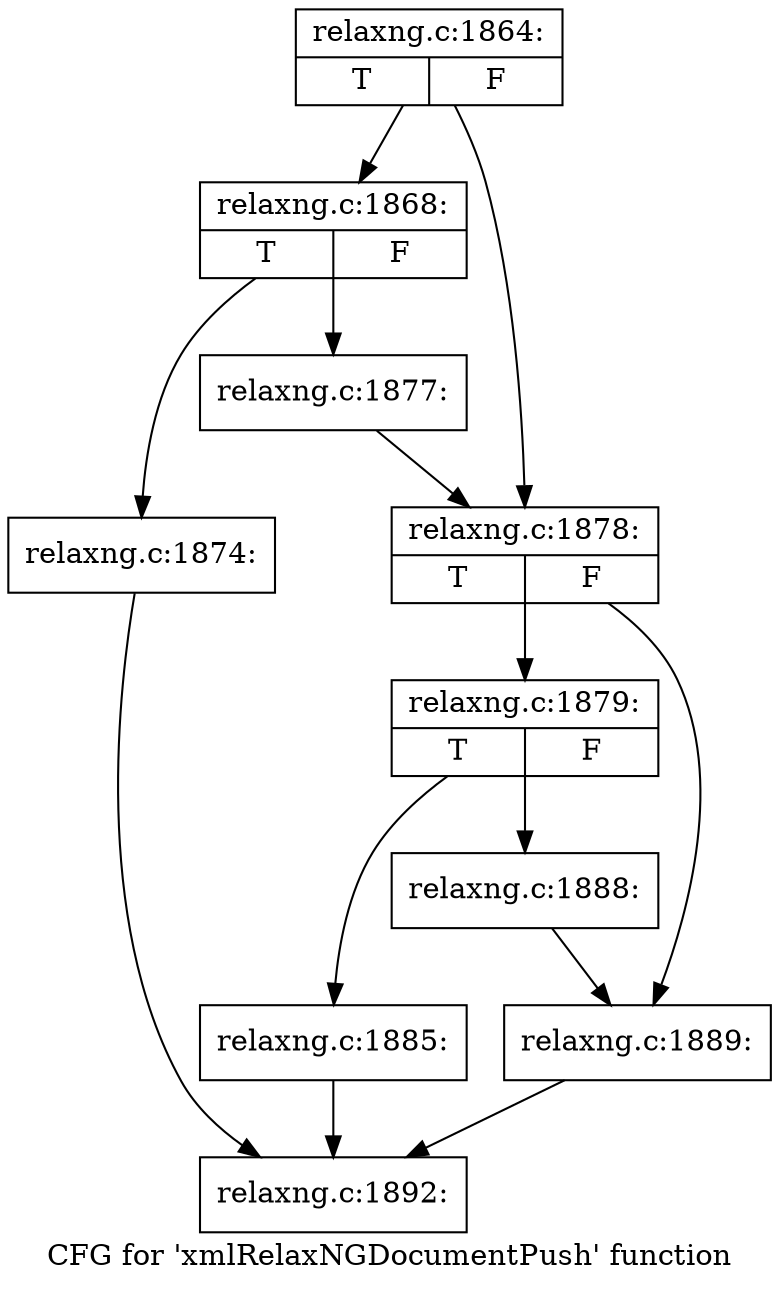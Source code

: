 digraph "CFG for 'xmlRelaxNGDocumentPush' function" {
	label="CFG for 'xmlRelaxNGDocumentPush' function";

	Node0x3bd7220 [shape=record,label="{relaxng.c:1864:|{<s0>T|<s1>F}}"];
	Node0x3bd7220 -> Node0x3bcee50;
	Node0x3bd7220 -> Node0x3bceea0;
	Node0x3bcee50 [shape=record,label="{relaxng.c:1868:|{<s0>T|<s1>F}}"];
	Node0x3bcee50 -> Node0x3bd86a0;
	Node0x3bcee50 -> Node0x3bd86f0;
	Node0x3bd86a0 [shape=record,label="{relaxng.c:1874:}"];
	Node0x3bd86a0 -> Node0x3bceb30;
	Node0x3bd86f0 [shape=record,label="{relaxng.c:1877:}"];
	Node0x3bd86f0 -> Node0x3bceea0;
	Node0x3bceea0 [shape=record,label="{relaxng.c:1878:|{<s0>T|<s1>F}}"];
	Node0x3bceea0 -> Node0x3bd9170;
	Node0x3bceea0 -> Node0x3bd91c0;
	Node0x3bd9170 [shape=record,label="{relaxng.c:1879:|{<s0>T|<s1>F}}"];
	Node0x3bd9170 -> Node0x3bda530;
	Node0x3bd9170 -> Node0x3bda580;
	Node0x3bda530 [shape=record,label="{relaxng.c:1885:}"];
	Node0x3bda530 -> Node0x3bceb30;
	Node0x3bda580 [shape=record,label="{relaxng.c:1888:}"];
	Node0x3bda580 -> Node0x3bd91c0;
	Node0x3bd91c0 [shape=record,label="{relaxng.c:1889:}"];
	Node0x3bd91c0 -> Node0x3bceb30;
	Node0x3bceb30 [shape=record,label="{relaxng.c:1892:}"];
}
